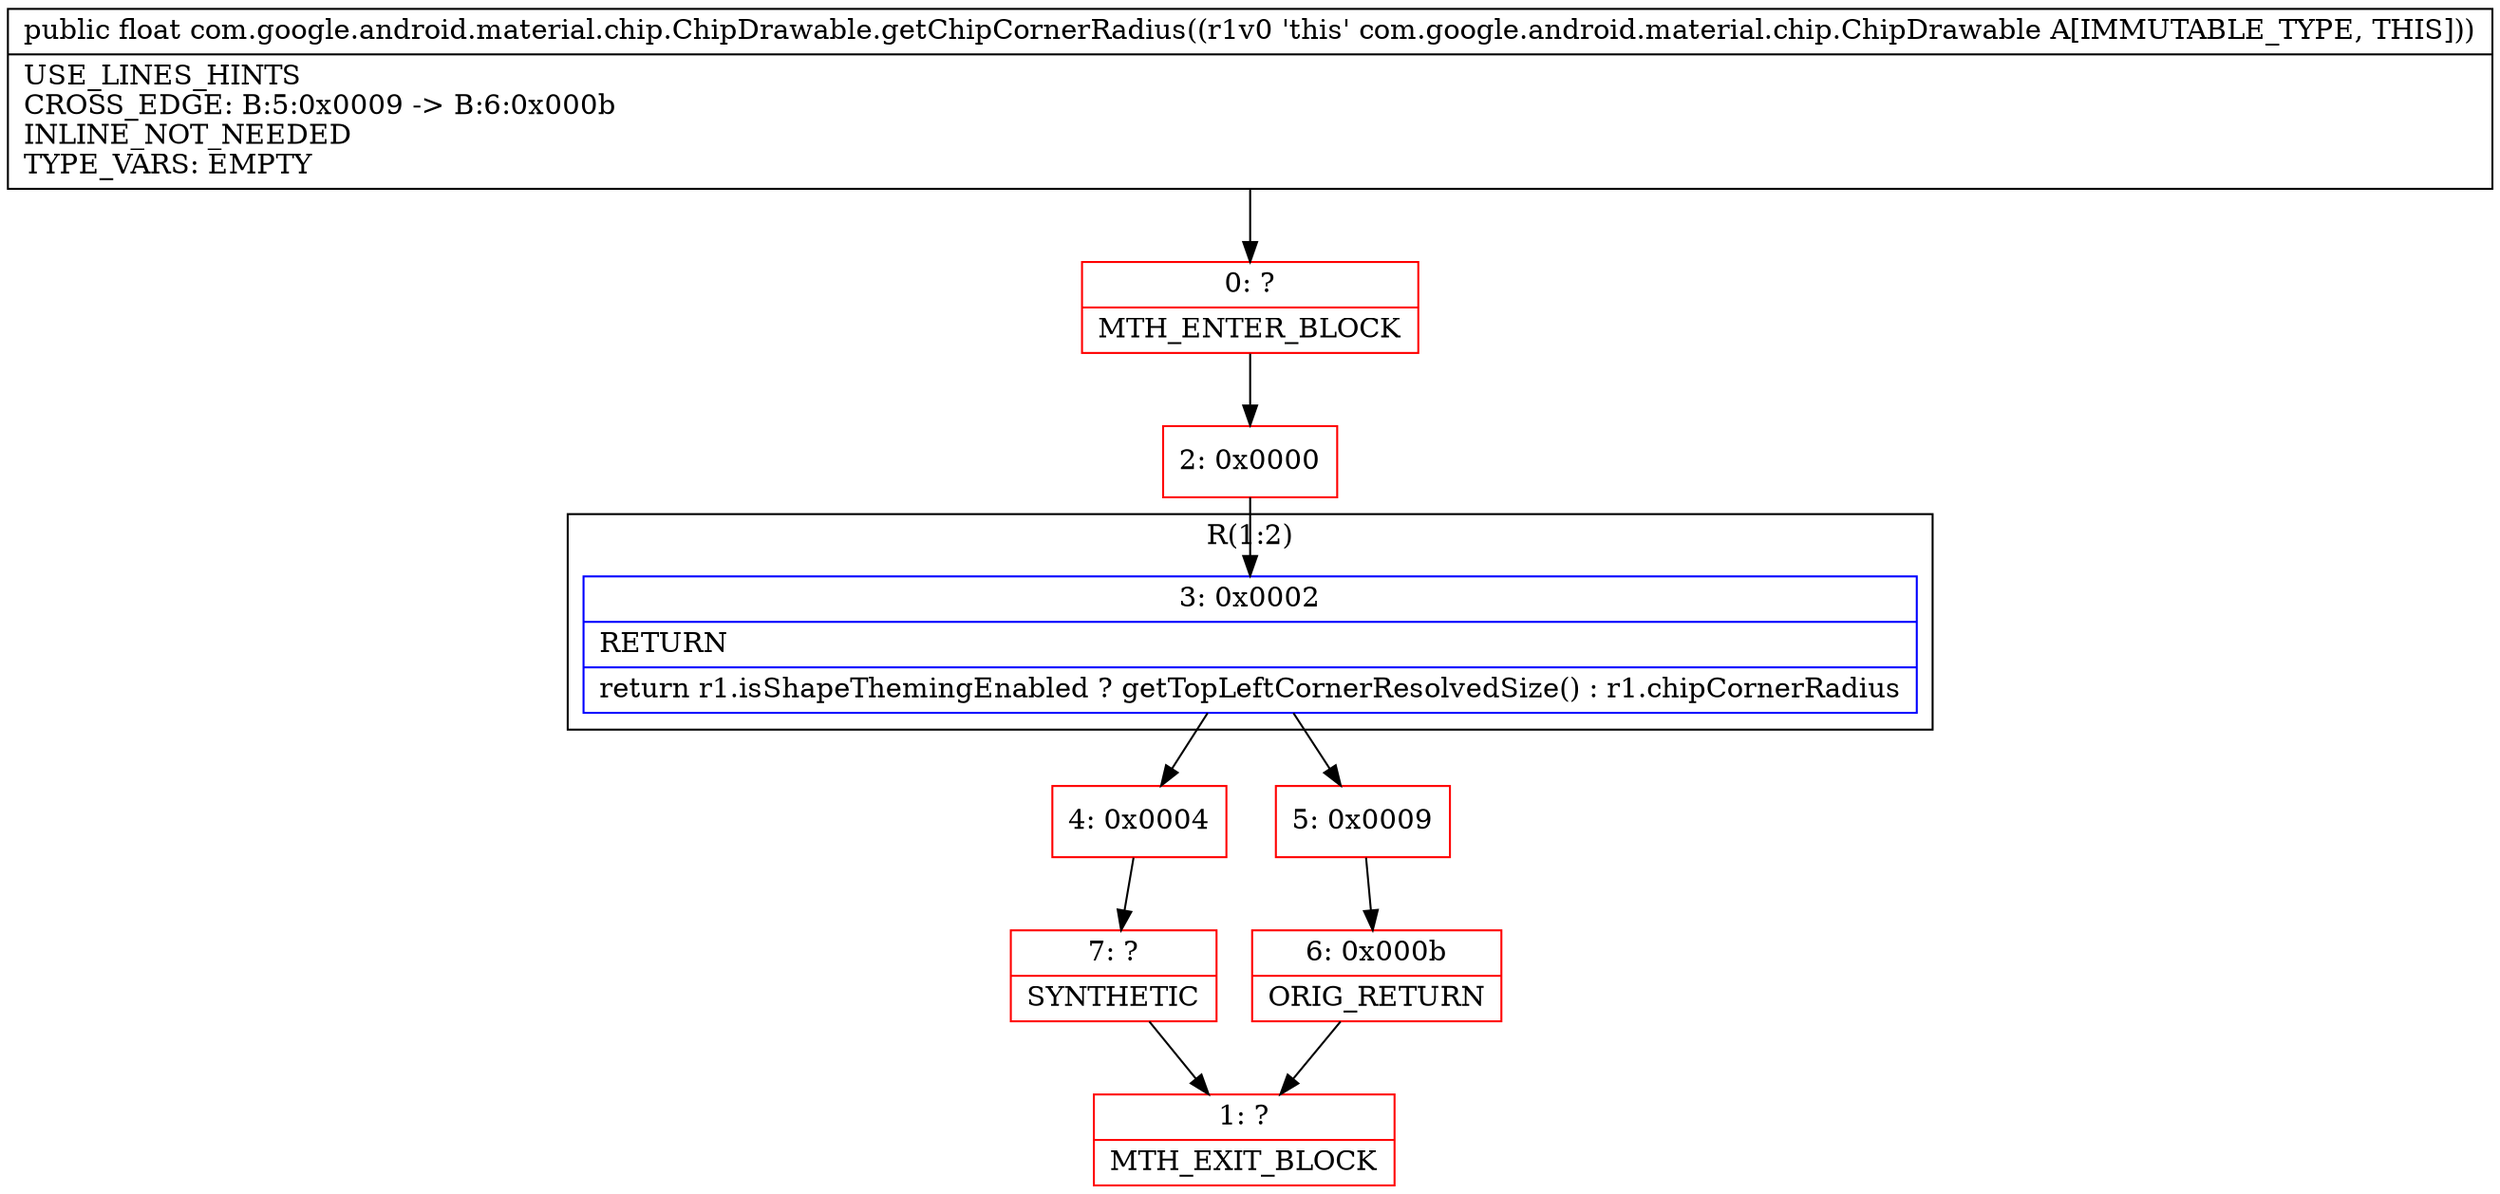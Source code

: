 digraph "CFG forcom.google.android.material.chip.ChipDrawable.getChipCornerRadius()F" {
subgraph cluster_Region_835370249 {
label = "R(1:2)";
node [shape=record,color=blue];
Node_3 [shape=record,label="{3\:\ 0x0002|RETURN\l|return r1.isShapeThemingEnabled ? getTopLeftCornerResolvedSize() : r1.chipCornerRadius\l}"];
}
Node_0 [shape=record,color=red,label="{0\:\ ?|MTH_ENTER_BLOCK\l}"];
Node_2 [shape=record,color=red,label="{2\:\ 0x0000}"];
Node_4 [shape=record,color=red,label="{4\:\ 0x0004}"];
Node_7 [shape=record,color=red,label="{7\:\ ?|SYNTHETIC\l}"];
Node_1 [shape=record,color=red,label="{1\:\ ?|MTH_EXIT_BLOCK\l}"];
Node_5 [shape=record,color=red,label="{5\:\ 0x0009}"];
Node_6 [shape=record,color=red,label="{6\:\ 0x000b|ORIG_RETURN\l}"];
MethodNode[shape=record,label="{public float com.google.android.material.chip.ChipDrawable.getChipCornerRadius((r1v0 'this' com.google.android.material.chip.ChipDrawable A[IMMUTABLE_TYPE, THIS]))  | USE_LINES_HINTS\lCROSS_EDGE: B:5:0x0009 \-\> B:6:0x000b\lINLINE_NOT_NEEDED\lTYPE_VARS: EMPTY\l}"];
MethodNode -> Node_0;Node_3 -> Node_4;
Node_3 -> Node_5;
Node_0 -> Node_2;
Node_2 -> Node_3;
Node_4 -> Node_7;
Node_7 -> Node_1;
Node_5 -> Node_6;
Node_6 -> Node_1;
}

